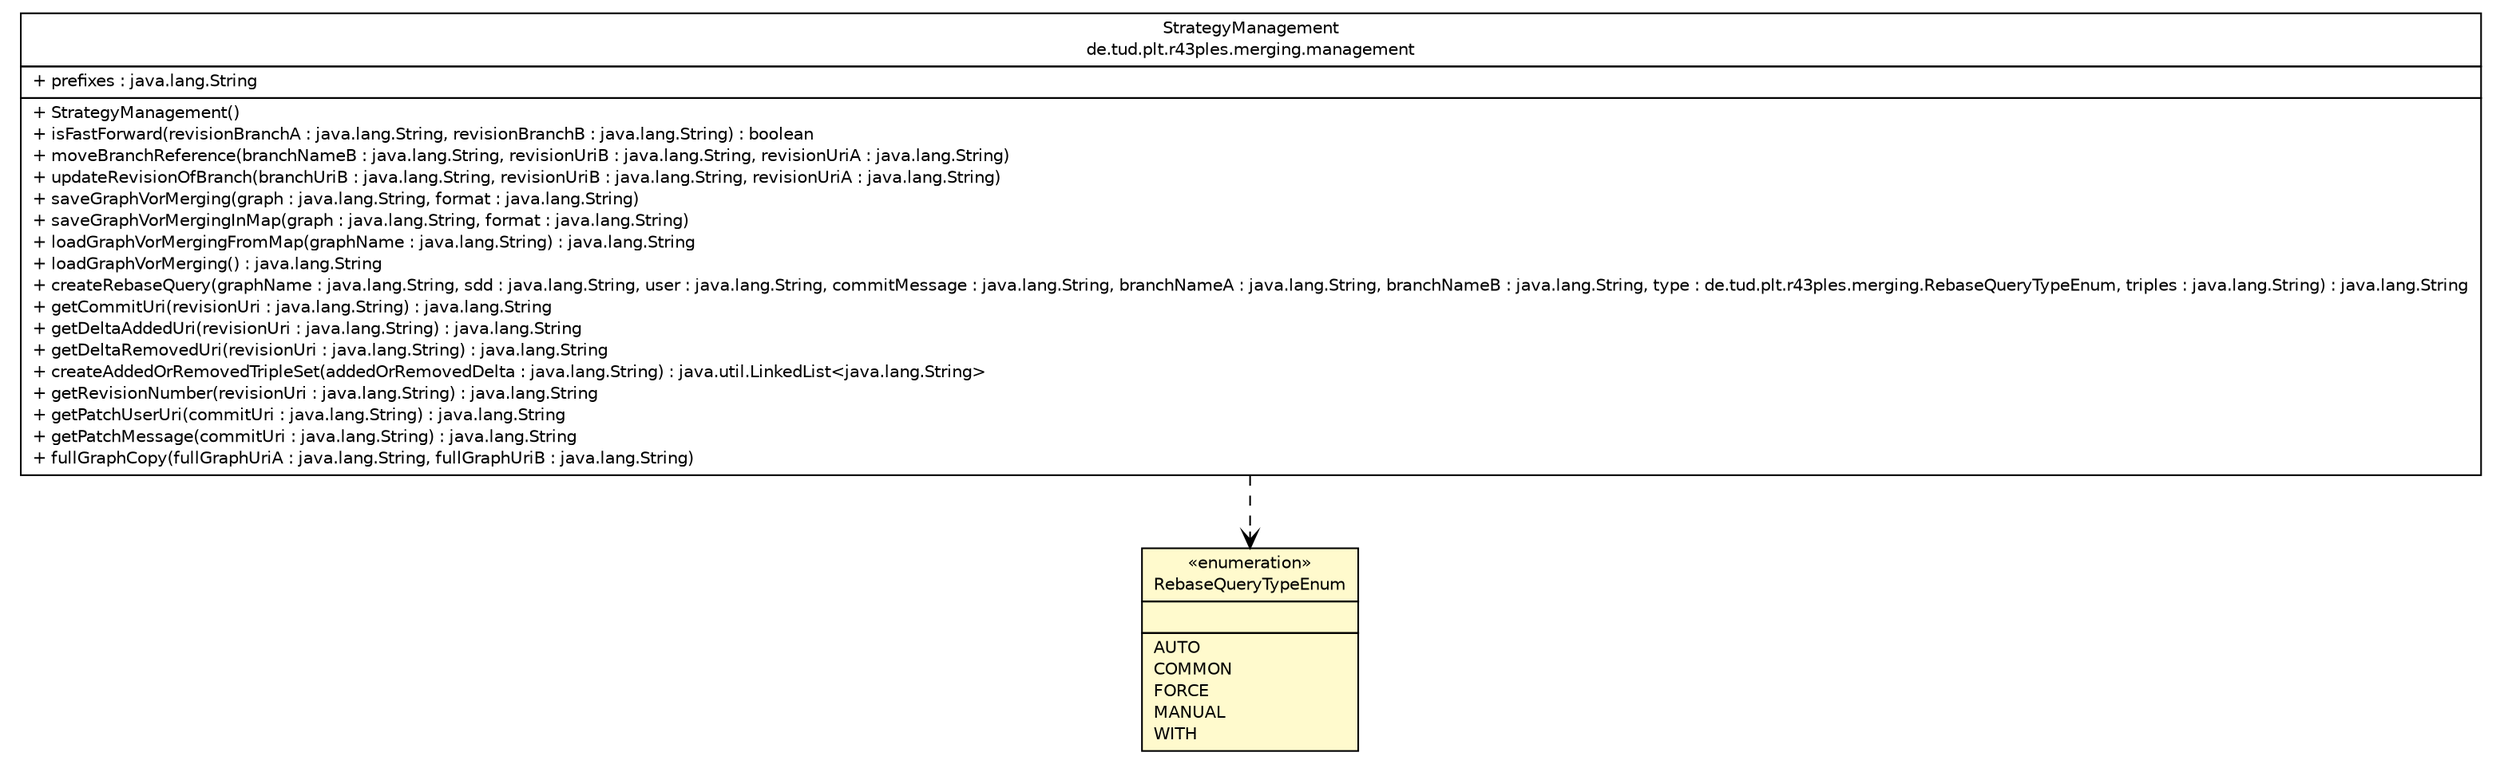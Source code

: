 #!/usr/local/bin/dot
#
# Class diagram 
# Generated by UMLGraph version R5_6-24-gf6e263 (http://www.umlgraph.org/)
#

digraph G {
	edge [fontname="Helvetica",fontsize=10,labelfontname="Helvetica",labelfontsize=10];
	node [fontname="Helvetica",fontsize=10,shape=plaintext];
	nodesep=0.25;
	ranksep=0.5;
	// de.tud.plt.r43ples.merging.RebaseQueryTypeEnum
	c4108 [label=<<table title="de.tud.plt.r43ples.merging.RebaseQueryTypeEnum" border="0" cellborder="1" cellspacing="0" cellpadding="2" port="p" bgcolor="lemonChiffon" href="./RebaseQueryTypeEnum.html">
		<tr><td><table border="0" cellspacing="0" cellpadding="1">
<tr><td align="center" balign="center"> &#171;enumeration&#187; </td></tr>
<tr><td align="center" balign="center"> RebaseQueryTypeEnum </td></tr>
		</table></td></tr>
		<tr><td><table border="0" cellspacing="0" cellpadding="1">
<tr><td align="left" balign="left">  </td></tr>
		</table></td></tr>
		<tr><td><table border="0" cellspacing="0" cellpadding="1">
<tr><td align="left" balign="left"> AUTO </td></tr>
<tr><td align="left" balign="left"> COMMON </td></tr>
<tr><td align="left" balign="left"> FORCE </td></tr>
<tr><td align="left" balign="left"> MANUAL </td></tr>
<tr><td align="left" balign="left"> WITH </td></tr>
		</table></td></tr>
		</table>>, URL="./RebaseQueryTypeEnum.html", fontname="Helvetica", fontcolor="black", fontsize=10.0];
	// de.tud.plt.r43ples.merging.management.StrategyManagement
	c4116 [label=<<table title="de.tud.plt.r43ples.merging.management.StrategyManagement" border="0" cellborder="1" cellspacing="0" cellpadding="2" port="p" href="./management/StrategyManagement.html">
		<tr><td><table border="0" cellspacing="0" cellpadding="1">
<tr><td align="center" balign="center"> StrategyManagement </td></tr>
<tr><td align="center" balign="center"> de.tud.plt.r43ples.merging.management </td></tr>
		</table></td></tr>
		<tr><td><table border="0" cellspacing="0" cellpadding="1">
<tr><td align="left" balign="left"> + prefixes : java.lang.String </td></tr>
		</table></td></tr>
		<tr><td><table border="0" cellspacing="0" cellpadding="1">
<tr><td align="left" balign="left"> + StrategyManagement() </td></tr>
<tr><td align="left" balign="left"> + isFastForward(revisionBranchA : java.lang.String, revisionBranchB : java.lang.String) : boolean </td></tr>
<tr><td align="left" balign="left"> + moveBranchReference(branchNameB : java.lang.String, revisionUriB : java.lang.String, revisionUriA : java.lang.String) </td></tr>
<tr><td align="left" balign="left"> + updateRevisionOfBranch(branchUriB : java.lang.String, revisionUriB : java.lang.String, revisionUriA : java.lang.String) </td></tr>
<tr><td align="left" balign="left"> + saveGraphVorMerging(graph : java.lang.String, format : java.lang.String) </td></tr>
<tr><td align="left" balign="left"> + saveGraphVorMergingInMap(graph : java.lang.String, format : java.lang.String) </td></tr>
<tr><td align="left" balign="left"> + loadGraphVorMergingFromMap(graphName : java.lang.String) : java.lang.String </td></tr>
<tr><td align="left" balign="left"> + loadGraphVorMerging() : java.lang.String </td></tr>
<tr><td align="left" balign="left"> + createRebaseQuery(graphName : java.lang.String, sdd : java.lang.String, user : java.lang.String, commitMessage : java.lang.String, branchNameA : java.lang.String, branchNameB : java.lang.String, type : de.tud.plt.r43ples.merging.RebaseQueryTypeEnum, triples : java.lang.String) : java.lang.String </td></tr>
<tr><td align="left" balign="left"> + getCommitUri(revisionUri : java.lang.String) : java.lang.String </td></tr>
<tr><td align="left" balign="left"> + getDeltaAddedUri(revisionUri : java.lang.String) : java.lang.String </td></tr>
<tr><td align="left" balign="left"> + getDeltaRemovedUri(revisionUri : java.lang.String) : java.lang.String </td></tr>
<tr><td align="left" balign="left"> + createAddedOrRemovedTripleSet(addedOrRemovedDelta : java.lang.String) : java.util.LinkedList&lt;java.lang.String&gt; </td></tr>
<tr><td align="left" balign="left"> + getRevisionNumber(revisionUri : java.lang.String) : java.lang.String </td></tr>
<tr><td align="left" balign="left"> + getPatchUserUri(commitUri : java.lang.String) : java.lang.String </td></tr>
<tr><td align="left" balign="left"> + getPatchMessage(commitUri : java.lang.String) : java.lang.String </td></tr>
<tr><td align="left" balign="left"> + fullGraphCopy(fullGraphUriA : java.lang.String, fullGraphUriB : java.lang.String) </td></tr>
		</table></td></tr>
		</table>>, URL="./management/StrategyManagement.html", fontname="Helvetica", fontcolor="black", fontsize=10.0];
	// de.tud.plt.r43ples.merging.management.StrategyManagement DEPEND de.tud.plt.r43ples.merging.RebaseQueryTypeEnum
	c4116:p -> c4108:p [taillabel="", label="", headlabel="", fontname="Helvetica", fontcolor="black", fontsize=10.0, color="black", arrowhead=open, style=dashed];
}

